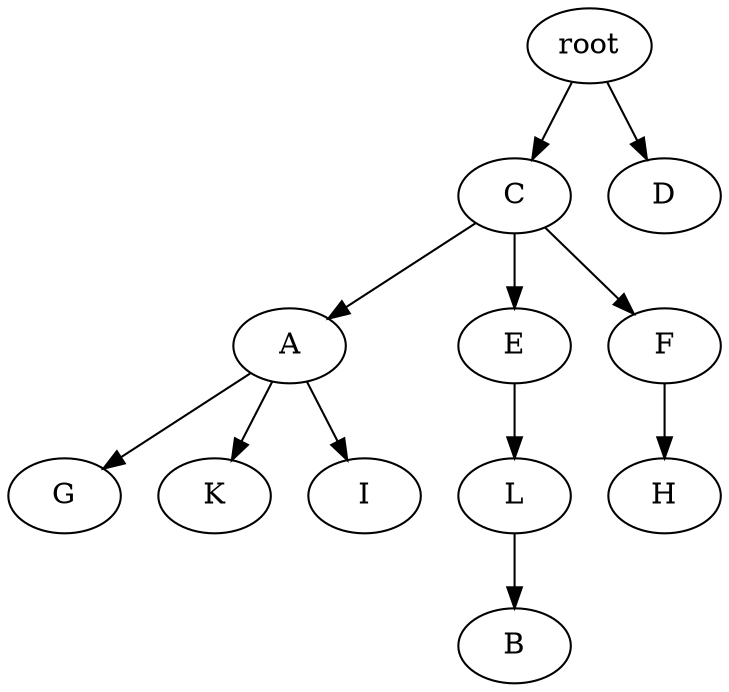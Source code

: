 strict digraph G {
	graph [name=G];
	0	 [label=root];
	2	 [label=C];
	0 -> 2;
	1	 [label=D];
	0 -> 1;
	4	 [label=A];
	9	 [label=G];
	4 -> 9;
	7	 [label=K];
	4 -> 7;
	8	 [label=I];
	4 -> 8;
	12	 [label=B];
	2 -> 4;
	10	 [label=E];
	2 -> 10;
	3	 [label=F];
	2 -> 3;
	11	 [label=L];
	10 -> 11;
	6	 [label=H];
	3 -> 6;
	11 -> 12;
}
